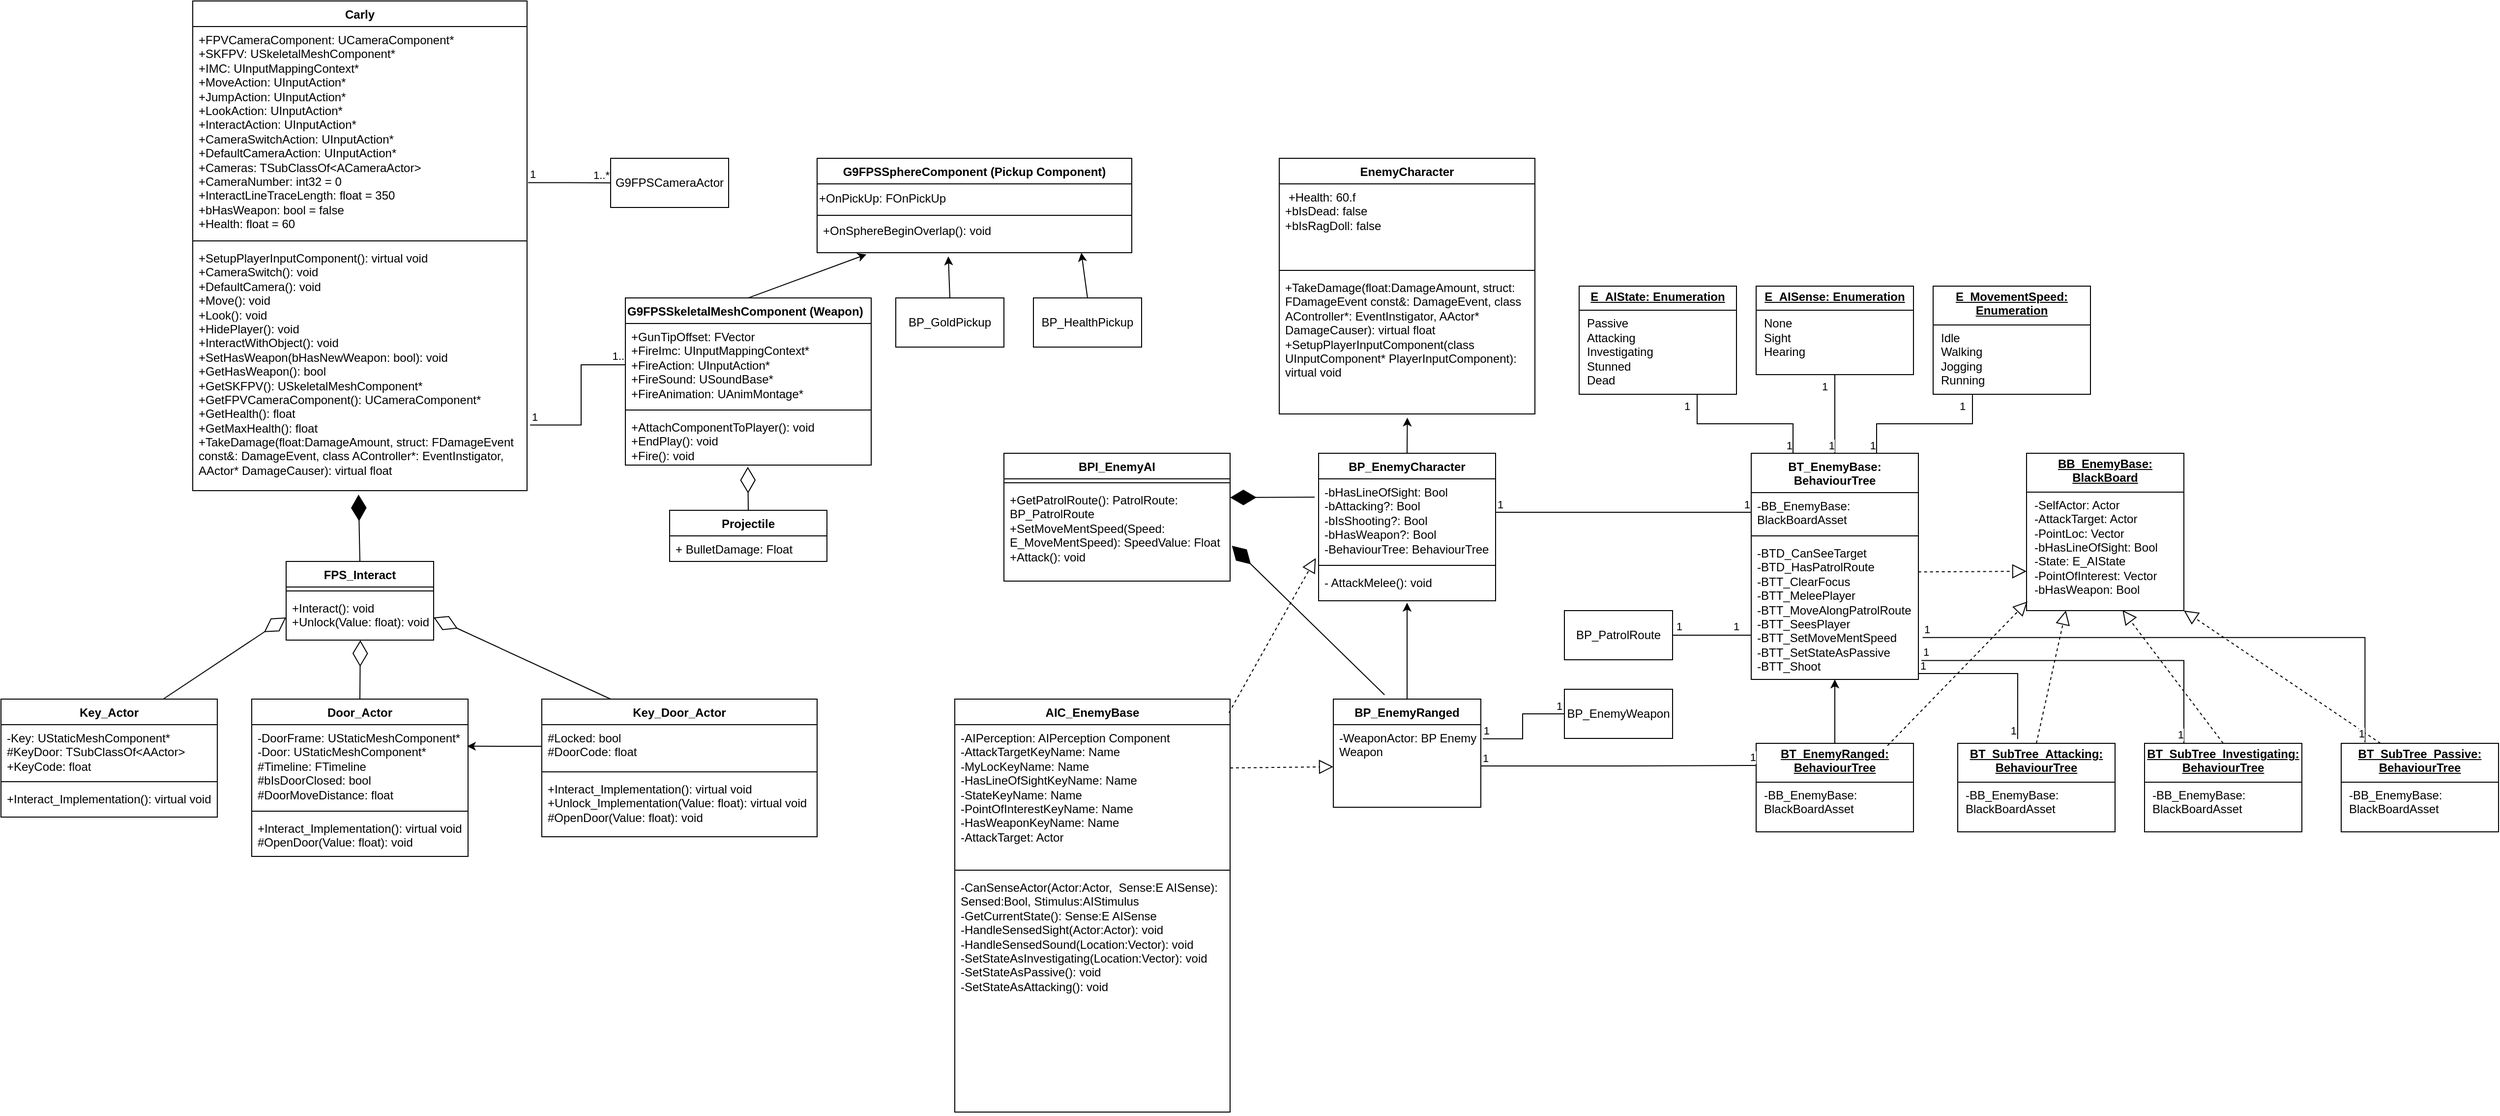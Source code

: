 <mxfile version="24.4.4" type="github">
  <diagram id="C5RBs43oDa-KdzZeNtuy" name="Page-1">
    <mxGraphModel dx="1639" dy="901" grid="1" gridSize="10" guides="1" tooltips="1" connect="1" arrows="1" fold="1" page="1" pageScale="1" pageWidth="1920" pageHeight="1200" math="0" shadow="0">
      <root>
        <mxCell id="WIyWlLk6GJQsqaUBKTNV-0" />
        <mxCell id="WIyWlLk6GJQsqaUBKTNV-1" parent="WIyWlLk6GJQsqaUBKTNV-0" />
        <mxCell id="V3dzcObgZ_ysOxRRDQxj-25" value="G9FPSSkeletalMeshComponent (Weapon)" style="swimlane;fontStyle=1;align=left;verticalAlign=top;childLayout=stackLayout;horizontal=1;startSize=26;horizontalStack=0;resizeParent=1;resizeParentMax=0;resizeLast=0;collapsible=1;marginBottom=0;whiteSpace=wrap;html=1;" parent="WIyWlLk6GJQsqaUBKTNV-1" vertex="1">
          <mxGeometry x="835" y="311.99" width="250" height="170" as="geometry" />
        </mxCell>
        <mxCell id="V3dzcObgZ_ysOxRRDQxj-26" value="+GunTipOffset: FVector&lt;div&gt;+FireImc: UInputMappingContext*&lt;/div&gt;&lt;div&gt;+FireAction: UInputAction*&lt;/div&gt;&lt;div&gt;+FireSound: USoundBase*&lt;/div&gt;&lt;div&gt;+FireAnimation: UAnimMontage*&lt;/div&gt;" style="text;strokeColor=none;fillColor=none;align=left;verticalAlign=top;spacingLeft=4;spacingRight=4;overflow=hidden;rotatable=0;points=[[0,0.5],[1,0.5]];portConstraint=eastwest;whiteSpace=wrap;html=1;" parent="V3dzcObgZ_ysOxRRDQxj-25" vertex="1">
          <mxGeometry y="26" width="250" height="84" as="geometry" />
        </mxCell>
        <mxCell id="V3dzcObgZ_ysOxRRDQxj-27" value="" style="line;strokeWidth=1;fillColor=none;align=left;verticalAlign=middle;spacingTop=-1;spacingLeft=3;spacingRight=3;rotatable=0;labelPosition=right;points=[];portConstraint=eastwest;strokeColor=inherit;" parent="V3dzcObgZ_ysOxRRDQxj-25" vertex="1">
          <mxGeometry y="110" width="250" height="8" as="geometry" />
        </mxCell>
        <mxCell id="V3dzcObgZ_ysOxRRDQxj-28" value="+AttachComponentToPlayer(): void&lt;div&gt;+EndPlay(): void&lt;/div&gt;&lt;div&gt;+Fire(): void&lt;/div&gt;" style="text;strokeColor=none;fillColor=none;align=left;verticalAlign=top;spacingLeft=4;spacingRight=4;overflow=hidden;rotatable=0;points=[[0,0.5],[1,0.5]];portConstraint=eastwest;whiteSpace=wrap;html=1;" parent="V3dzcObgZ_ysOxRRDQxj-25" vertex="1">
          <mxGeometry y="118" width="250" height="52" as="geometry" />
        </mxCell>
        <mxCell id="V3dzcObgZ_ysOxRRDQxj-29" value="G9FPSSphereComponent (Pickup Component)" style="swimlane;fontStyle=1;align=center;verticalAlign=top;childLayout=stackLayout;horizontal=1;startSize=26;horizontalStack=0;resizeParent=1;resizeParentMax=0;resizeLast=0;collapsible=1;marginBottom=0;whiteSpace=wrap;html=1;" parent="WIyWlLk6GJQsqaUBKTNV-1" vertex="1">
          <mxGeometry x="1030" y="170" width="320" height="96" as="geometry" />
        </mxCell>
        <mxCell id="V3dzcObgZ_ysOxRRDQxj-34" value="+OnPickUp: FOnPickUp" style="text;html=1;align=left;verticalAlign=middle;resizable=0;points=[];autosize=1;strokeColor=none;fillColor=none;" parent="V3dzcObgZ_ysOxRRDQxj-29" vertex="1">
          <mxGeometry y="26" width="320" height="30" as="geometry" />
        </mxCell>
        <mxCell id="V3dzcObgZ_ysOxRRDQxj-31" value="" style="line;strokeWidth=1;fillColor=none;align=left;verticalAlign=middle;spacingTop=-1;spacingLeft=3;spacingRight=3;rotatable=0;labelPosition=right;points=[];portConstraint=eastwest;strokeColor=inherit;" parent="V3dzcObgZ_ysOxRRDQxj-29" vertex="1">
          <mxGeometry y="56" width="320" height="4" as="geometry" />
        </mxCell>
        <mxCell id="V3dzcObgZ_ysOxRRDQxj-32" value="+OnSphereBeginOverlap(): void" style="text;strokeColor=none;fillColor=none;align=left;verticalAlign=top;spacingLeft=4;spacingRight=4;overflow=hidden;rotatable=0;points=[[0,0.5],[1,0.5]];portConstraint=eastwest;whiteSpace=wrap;html=1;" parent="V3dzcObgZ_ysOxRRDQxj-29" vertex="1">
          <mxGeometry y="60" width="320" height="36" as="geometry" />
        </mxCell>
        <mxCell id="V3dzcObgZ_ysOxRRDQxj-35" value="Key_Actor" style="swimlane;fontStyle=1;align=center;verticalAlign=top;childLayout=stackLayout;horizontal=1;startSize=26;horizontalStack=0;resizeParent=1;resizeParentMax=0;resizeLast=0;collapsible=1;marginBottom=0;whiteSpace=wrap;html=1;" parent="WIyWlLk6GJQsqaUBKTNV-1" vertex="1">
          <mxGeometry x="200" y="720" width="220" height="120" as="geometry" />
        </mxCell>
        <mxCell id="V3dzcObgZ_ysOxRRDQxj-36" value="-Key: UStaticMeshComponent*&lt;div&gt;#KeyDoor: TSubClassOf&amp;lt;AActor&amp;gt;&lt;/div&gt;&lt;div&gt;+KeyCode: float&lt;/div&gt;" style="text;strokeColor=none;fillColor=none;align=left;verticalAlign=top;spacingLeft=4;spacingRight=4;overflow=hidden;rotatable=0;points=[[0,0.5],[1,0.5]];portConstraint=eastwest;whiteSpace=wrap;html=1;" parent="V3dzcObgZ_ysOxRRDQxj-35" vertex="1">
          <mxGeometry y="26" width="220" height="54" as="geometry" />
        </mxCell>
        <mxCell id="V3dzcObgZ_ysOxRRDQxj-37" value="" style="line;strokeWidth=1;fillColor=none;align=left;verticalAlign=middle;spacingTop=-1;spacingLeft=3;spacingRight=3;rotatable=0;labelPosition=right;points=[];portConstraint=eastwest;strokeColor=inherit;" parent="V3dzcObgZ_ysOxRRDQxj-35" vertex="1">
          <mxGeometry y="80" width="220" height="8" as="geometry" />
        </mxCell>
        <mxCell id="V3dzcObgZ_ysOxRRDQxj-38" value="+Interact_Implementation(): virtual void&lt;div&gt;&lt;br&gt;&lt;/div&gt;" style="text;strokeColor=none;fillColor=none;align=left;verticalAlign=top;spacingLeft=4;spacingRight=4;overflow=hidden;rotatable=0;points=[[0,0.5],[1,0.5]];portConstraint=eastwest;whiteSpace=wrap;html=1;" parent="V3dzcObgZ_ysOxRRDQxj-35" vertex="1">
          <mxGeometry y="88" width="220" height="32" as="geometry" />
        </mxCell>
        <mxCell id="V3dzcObgZ_ysOxRRDQxj-39" value="Key_Door_Actor" style="swimlane;fontStyle=1;align=center;verticalAlign=top;childLayout=stackLayout;horizontal=1;startSize=26;horizontalStack=0;resizeParent=1;resizeParentMax=0;resizeLast=0;collapsible=1;marginBottom=0;whiteSpace=wrap;html=1;" parent="WIyWlLk6GJQsqaUBKTNV-1" vertex="1">
          <mxGeometry x="750" y="720" width="280" height="140" as="geometry" />
        </mxCell>
        <mxCell id="V3dzcObgZ_ysOxRRDQxj-40" value="&lt;div&gt;#Locked: bool&lt;/div&gt;&lt;div&gt;#DoorCode: float&lt;/div&gt;" style="text;strokeColor=none;fillColor=none;align=left;verticalAlign=top;spacingLeft=4;spacingRight=4;overflow=hidden;rotatable=0;points=[[0,0.5],[1,0.5]];portConstraint=eastwest;whiteSpace=wrap;html=1;" parent="V3dzcObgZ_ysOxRRDQxj-39" vertex="1">
          <mxGeometry y="26" width="280" height="44" as="geometry" />
        </mxCell>
        <mxCell id="V3dzcObgZ_ysOxRRDQxj-41" value="" style="line;strokeWidth=1;fillColor=none;align=left;verticalAlign=middle;spacingTop=-1;spacingLeft=3;spacingRight=3;rotatable=0;labelPosition=right;points=[];portConstraint=eastwest;strokeColor=inherit;" parent="V3dzcObgZ_ysOxRRDQxj-39" vertex="1">
          <mxGeometry y="70" width="280" height="8" as="geometry" />
        </mxCell>
        <mxCell id="V3dzcObgZ_ysOxRRDQxj-42" value="+Interact_Implementation(): virtual void&lt;div&gt;+Unlock_Implementation(Value: float): virtual void&lt;/div&gt;&lt;div&gt;#OpenDoor(Value: float): void&lt;/div&gt;" style="text;strokeColor=none;fillColor=none;align=left;verticalAlign=top;spacingLeft=4;spacingRight=4;overflow=hidden;rotatable=0;points=[[0,0.5],[1,0.5]];portConstraint=eastwest;whiteSpace=wrap;html=1;" parent="V3dzcObgZ_ysOxRRDQxj-39" vertex="1">
          <mxGeometry y="78" width="280" height="62" as="geometry" />
        </mxCell>
        <mxCell id="V3dzcObgZ_ysOxRRDQxj-48" value="FPS_Interact" style="swimlane;fontStyle=1;align=center;verticalAlign=top;childLayout=stackLayout;horizontal=1;startSize=26;horizontalStack=0;resizeParent=1;resizeParentMax=0;resizeLast=0;collapsible=1;marginBottom=0;whiteSpace=wrap;html=1;" parent="WIyWlLk6GJQsqaUBKTNV-1" vertex="1">
          <mxGeometry x="490" y="580" width="150" height="80" as="geometry" />
        </mxCell>
        <mxCell id="V3dzcObgZ_ysOxRRDQxj-50" value="" style="line;strokeWidth=1;fillColor=none;align=left;verticalAlign=middle;spacingTop=-1;spacingLeft=3;spacingRight=3;rotatable=0;labelPosition=right;points=[];portConstraint=eastwest;strokeColor=inherit;" parent="V3dzcObgZ_ysOxRRDQxj-48" vertex="1">
          <mxGeometry y="26" width="150" height="8" as="geometry" />
        </mxCell>
        <mxCell id="V3dzcObgZ_ysOxRRDQxj-51" value="+Interact(): void&lt;div&gt;+Unlock(Value: float): void&lt;/div&gt;" style="text;strokeColor=none;fillColor=none;align=left;verticalAlign=top;spacingLeft=4;spacingRight=4;overflow=hidden;rotatable=0;points=[[0,0.5],[1,0.5]];portConstraint=eastwest;whiteSpace=wrap;html=1;" parent="V3dzcObgZ_ysOxRRDQxj-48" vertex="1">
          <mxGeometry y="34" width="150" height="46" as="geometry" />
        </mxCell>
        <mxCell id="V3dzcObgZ_ysOxRRDQxj-57" value="" style="endArrow=none;html=1;edgeStyle=orthogonalEdgeStyle;rounded=0;entryX=0;entryY=0.5;entryDx=0;entryDy=0;exitX=1.003;exitY=0.742;exitDx=0;exitDy=0;exitPerimeter=0;" parent="WIyWlLk6GJQsqaUBKTNV-1" source="Mb0xdY6yaAmvn7IYqnzi-17" target="Mb0xdY6yaAmvn7IYqnzi-26" edge="1">
          <mxGeometry relative="1" as="geometry">
            <mxPoint x="730" y="203" as="sourcePoint" />
            <mxPoint x="790" y="158" as="targetPoint" />
          </mxGeometry>
        </mxCell>
        <mxCell id="V3dzcObgZ_ysOxRRDQxj-58" value="1" style="edgeLabel;resizable=0;html=1;align=left;verticalAlign=bottom;" parent="V3dzcObgZ_ysOxRRDQxj-57" connectable="0" vertex="1">
          <mxGeometry x="-1" relative="1" as="geometry" />
        </mxCell>
        <mxCell id="V3dzcObgZ_ysOxRRDQxj-59" value="1..*" style="edgeLabel;resizable=0;html=1;align=right;verticalAlign=bottom;" parent="V3dzcObgZ_ysOxRRDQxj-57" connectable="0" vertex="1">
          <mxGeometry x="1" relative="1" as="geometry" />
        </mxCell>
        <mxCell id="V3dzcObgZ_ysOxRRDQxj-60" value="" style="endArrow=none;html=1;edgeStyle=orthogonalEdgeStyle;rounded=0;exitX=1.009;exitY=0.733;exitDx=0;exitDy=0;exitPerimeter=0;entryX=0;entryY=0.5;entryDx=0;entryDy=0;" parent="WIyWlLk6GJQsqaUBKTNV-1" source="Mb0xdY6yaAmvn7IYqnzi-19" target="V3dzcObgZ_ysOxRRDQxj-26" edge="1">
          <mxGeometry relative="1" as="geometry">
            <mxPoint x="880" y="675" as="sourcePoint" />
            <mxPoint x="690" y="560" as="targetPoint" />
            <Array as="points">
              <mxPoint x="790" y="441" />
              <mxPoint x="790" y="380" />
            </Array>
          </mxGeometry>
        </mxCell>
        <mxCell id="V3dzcObgZ_ysOxRRDQxj-61" value="1" style="edgeLabel;resizable=0;html=1;align=left;verticalAlign=bottom;" parent="V3dzcObgZ_ysOxRRDQxj-60" connectable="0" vertex="1">
          <mxGeometry x="-1" relative="1" as="geometry" />
        </mxCell>
        <mxCell id="V3dzcObgZ_ysOxRRDQxj-62" value="1.." style="edgeLabel;resizable=0;html=1;align=right;verticalAlign=bottom;" parent="V3dzcObgZ_ysOxRRDQxj-60" connectable="0" vertex="1">
          <mxGeometry x="1" relative="1" as="geometry" />
        </mxCell>
        <mxCell id="V3dzcObgZ_ysOxRRDQxj-63" value="Projectile" style="swimlane;fontStyle=1;align=center;verticalAlign=top;childLayout=stackLayout;horizontal=1;startSize=26;horizontalStack=0;resizeParent=1;resizeParentMax=0;resizeLast=0;collapsible=1;marginBottom=0;whiteSpace=wrap;html=1;" parent="WIyWlLk6GJQsqaUBKTNV-1" vertex="1">
          <mxGeometry x="880" y="528" width="160" height="52" as="geometry" />
        </mxCell>
        <mxCell id="V3dzcObgZ_ysOxRRDQxj-64" value="+ BulletDamage: Float" style="text;strokeColor=none;fillColor=none;align=left;verticalAlign=top;spacingLeft=4;spacingRight=4;overflow=hidden;rotatable=0;points=[[0,0.5],[1,0.5]];portConstraint=eastwest;whiteSpace=wrap;html=1;" parent="V3dzcObgZ_ysOxRRDQxj-63" vertex="1">
          <mxGeometry y="26" width="160" height="26" as="geometry" />
        </mxCell>
        <mxCell id="V3dzcObgZ_ysOxRRDQxj-67" value="" style="endArrow=diamondThin;endFill=0;endSize=24;html=1;rounded=0;exitX=0.5;exitY=0;exitDx=0;exitDy=0;entryX=0.498;entryY=1.035;entryDx=0;entryDy=0;entryPerimeter=0;" parent="WIyWlLk6GJQsqaUBKTNV-1" source="V3dzcObgZ_ysOxRRDQxj-63" target="V3dzcObgZ_ysOxRRDQxj-28" edge="1">
          <mxGeometry width="160" relative="1" as="geometry">
            <mxPoint x="1055.52" y="470.65" as="sourcePoint" />
            <mxPoint x="1060" y="400" as="targetPoint" />
          </mxGeometry>
        </mxCell>
        <mxCell id="V3dzcObgZ_ysOxRRDQxj-68" value="" style="endArrow=diamondThin;endFill=1;endSize=24;html=1;rounded=0;exitX=0.5;exitY=0;exitDx=0;exitDy=0;entryX=0.496;entryY=1.016;entryDx=0;entryDy=0;entryPerimeter=0;" parent="WIyWlLk6GJQsqaUBKTNV-1" source="V3dzcObgZ_ysOxRRDQxj-48" target="Mb0xdY6yaAmvn7IYqnzi-19" edge="1">
          <mxGeometry width="160" relative="1" as="geometry">
            <mxPoint x="220" y="210" as="sourcePoint" />
            <mxPoint x="359.34" y="120" as="targetPoint" />
          </mxGeometry>
        </mxCell>
        <mxCell id="V3dzcObgZ_ysOxRRDQxj-70" value="" style="endArrow=diamondThin;endFill=0;endSize=24;html=1;rounded=0;entryX=0;entryY=0.5;entryDx=0;entryDy=0;exitX=0.75;exitY=0;exitDx=0;exitDy=0;" parent="WIyWlLk6GJQsqaUBKTNV-1" source="V3dzcObgZ_ysOxRRDQxj-35" target="V3dzcObgZ_ysOxRRDQxj-51" edge="1">
          <mxGeometry width="160" relative="1" as="geometry">
            <mxPoint x="515" y="750" as="sourcePoint" />
            <mxPoint x="516.8" y="653.772" as="targetPoint" />
          </mxGeometry>
        </mxCell>
        <mxCell id="j9Z98BLUoKqMqIVMoQ1i-0" value="AIC_EnemyBase" style="swimlane;fontStyle=1;align=center;verticalAlign=top;childLayout=stackLayout;horizontal=1;startSize=26;horizontalStack=0;resizeParent=1;resizeParentMax=0;resizeLast=0;collapsible=1;marginBottom=0;whiteSpace=wrap;html=1;" parent="WIyWlLk6GJQsqaUBKTNV-1" vertex="1">
          <mxGeometry x="1170" y="720" width="280" height="420" as="geometry" />
        </mxCell>
        <mxCell id="j9Z98BLUoKqMqIVMoQ1i-1" value="&lt;div&gt;&lt;span style=&quot;background-color: initial;&quot;&gt;-AIPerception: AIPerception Component&lt;/span&gt;&lt;/div&gt;&lt;div&gt;&lt;span style=&quot;background-color: initial;&quot;&gt;-AttackTargetKeyName: Name&lt;/span&gt;&lt;br&gt;&lt;/div&gt;&lt;div&gt;-MyLocKeyName: Name&lt;/div&gt;&lt;div&gt;-HasLineOfSightKeyName: Name&lt;/div&gt;&lt;div&gt;-StateKeyName: Name&lt;/div&gt;&lt;div&gt;-PointOfInterestKeyName: Name&lt;/div&gt;&lt;div&gt;-HasWeaponKeyName: Name&lt;/div&gt;&lt;div&gt;-AttackTarget: Actor&lt;/div&gt;" style="text;strokeColor=none;fillColor=none;align=left;verticalAlign=top;spacingLeft=4;spacingRight=4;overflow=hidden;rotatable=0;points=[[0,0.5],[1,0.5]];portConstraint=eastwest;whiteSpace=wrap;html=1;" parent="j9Z98BLUoKqMqIVMoQ1i-0" vertex="1">
          <mxGeometry y="26" width="280" height="144" as="geometry" />
        </mxCell>
        <mxCell id="j9Z98BLUoKqMqIVMoQ1i-2" value="" style="line;strokeWidth=1;fillColor=none;align=left;verticalAlign=middle;spacingTop=-1;spacingLeft=3;spacingRight=3;rotatable=0;labelPosition=right;points=[];portConstraint=eastwest;strokeColor=inherit;" parent="j9Z98BLUoKqMqIVMoQ1i-0" vertex="1">
          <mxGeometry y="170" width="280" height="8" as="geometry" />
        </mxCell>
        <mxCell id="j9Z98BLUoKqMqIVMoQ1i-3" value="-CanSenseActor(Actor:Actor,&amp;nbsp; Sense:E AISense): Sensed:Bool, Stimulus:AIStimulus&lt;div&gt;&lt;span style=&quot;background-color: initial;&quot;&gt;-GetCurrentState(): Sense:E AISense&lt;/span&gt;&lt;br&gt;&lt;/div&gt;&lt;div&gt;&lt;span style=&quot;background-color: initial;&quot;&gt;-HandleSensedSight(Actor:Actor): void&lt;/span&gt;&lt;br&gt;&lt;/div&gt;&lt;div&gt;&lt;div&gt;-HandleSensedSound(Location:Vector): void&lt;/div&gt;&lt;/div&gt;&lt;div&gt;&lt;span style=&quot;background-color: initial;&quot;&gt;-SetStateAsInvestigating(Location:Vector): void&lt;/span&gt;&lt;/div&gt;&lt;div&gt;-SetStateAsPassive(): void&lt;/div&gt;&lt;div&gt;-SetStateAsAttacking(): void&lt;/div&gt;&lt;div&gt;&lt;br&gt;&lt;/div&gt;&lt;div&gt;&lt;br&gt;&lt;/div&gt;" style="text;strokeColor=none;fillColor=none;align=left;verticalAlign=top;spacingLeft=4;spacingRight=4;overflow=hidden;rotatable=0;points=[[0,0.5],[1,0.5]];portConstraint=eastwest;whiteSpace=wrap;html=1;" parent="j9Z98BLUoKqMqIVMoQ1i-0" vertex="1">
          <mxGeometry y="178" width="280" height="242" as="geometry" />
        </mxCell>
        <mxCell id="j9Z98BLUoKqMqIVMoQ1i-19" value="&lt;p style=&quot;margin:0px;margin-top:4px;text-align:center;text-decoration:underline;&quot;&gt;&lt;b&gt;E_AISense: Enumeration&lt;/b&gt;&lt;/p&gt;&lt;hr size=&quot;1&quot; style=&quot;border-style:solid;&quot;&gt;&lt;p style=&quot;margin:0px;margin-left:8px;&quot;&gt;None&lt;br&gt;Sight&lt;br&gt;Hearing&lt;/p&gt;" style="verticalAlign=top;align=left;overflow=fill;html=1;whiteSpace=wrap;" parent="WIyWlLk6GJQsqaUBKTNV-1" vertex="1">
          <mxGeometry x="1985" y="300" width="160" height="90" as="geometry" />
        </mxCell>
        <mxCell id="j9Z98BLUoKqMqIVMoQ1i-20" value="&lt;p style=&quot;margin:0px;margin-top:4px;text-align:center;text-decoration:underline;&quot;&gt;&lt;b&gt;E_AIState: Enumeration&lt;/b&gt;&lt;/p&gt;&lt;hr size=&quot;1&quot; style=&quot;border-style:solid;&quot;&gt;&lt;p style=&quot;margin:0px;margin-left:8px;&quot;&gt;Passive&lt;br&gt;Attacking&lt;br&gt;Investigating&lt;/p&gt;&lt;p style=&quot;margin:0px;margin-left:8px;&quot;&gt;Stunned&lt;/p&gt;&lt;p style=&quot;margin:0px;margin-left:8px;&quot;&gt;Dead&lt;/p&gt;" style="verticalAlign=top;align=left;overflow=fill;html=1;whiteSpace=wrap;" parent="WIyWlLk6GJQsqaUBKTNV-1" vertex="1">
          <mxGeometry x="1805" y="300" width="160" height="110" as="geometry" />
        </mxCell>
        <mxCell id="j9Z98BLUoKqMqIVMoQ1i-22" value="&lt;p style=&quot;margin:0px;margin-top:4px;text-align:center;text-decoration:underline;&quot;&gt;&lt;b&gt;E_MovementSpeed: Enumeration&lt;/b&gt;&lt;/p&gt;&lt;hr size=&quot;1&quot; style=&quot;border-style:solid;&quot;&gt;&lt;p style=&quot;margin:0px;margin-left:8px;&quot;&gt;Idle&lt;br&gt;Walking&lt;br&gt;Jogging&lt;/p&gt;&lt;p style=&quot;margin:0px;margin-left:8px;&quot;&gt;Running&lt;/p&gt;" style="verticalAlign=top;align=left;overflow=fill;html=1;whiteSpace=wrap;" parent="WIyWlLk6GJQsqaUBKTNV-1" vertex="1">
          <mxGeometry x="2165" y="300" width="160" height="110" as="geometry" />
        </mxCell>
        <mxCell id="j9Z98BLUoKqMqIVMoQ1i-23" value="&lt;p style=&quot;margin:0px;margin-top:4px;text-align:center;text-decoration:underline;&quot;&gt;&lt;b&gt;BB_EnemyBase: BlackBoard&lt;/b&gt;&lt;/p&gt;&lt;hr size=&quot;1&quot; style=&quot;border-style:solid;&quot;&gt;&lt;p style=&quot;margin:0px;margin-left:8px;&quot;&gt;-SelfActor: Actor&lt;br&gt;-AttackTarget: Actor&lt;br&gt;-PointLoc: Vector&lt;/p&gt;&lt;p style=&quot;margin:0px;margin-left:8px;&quot;&gt;-bHasLineOfSight: Bool&lt;/p&gt;&lt;p style=&quot;margin:0px;margin-left:8px;&quot;&gt;-State: E_AIState&lt;/p&gt;&lt;p style=&quot;margin:0px;margin-left:8px;&quot;&gt;-PointOfInterest: Vector&lt;/p&gt;&lt;p style=&quot;margin:0px;margin-left:8px;&quot;&gt;-bHasWeapon: Bool&lt;/p&gt;" style="verticalAlign=top;align=left;overflow=fill;html=1;whiteSpace=wrap;" parent="WIyWlLk6GJQsqaUBKTNV-1" vertex="1">
          <mxGeometry x="2260" y="470" width="160" height="160" as="geometry" />
        </mxCell>
        <mxCell id="j9Z98BLUoKqMqIVMoQ1i-26" value="&lt;p style=&quot;margin:0px;margin-top:4px;text-align:center;text-decoration:underline;&quot;&gt;&lt;b&gt;BT_EnemyRanged: BehaviourTree&lt;/b&gt;&lt;/p&gt;&lt;hr size=&quot;1&quot; style=&quot;border-style:solid;&quot;&gt;&lt;p style=&quot;margin:0px;margin-left:8px;&quot;&gt;-BB_EnemyBase: BlackBoardAsset&lt;/p&gt;" style="verticalAlign=top;align=left;overflow=fill;html=1;whiteSpace=wrap;" parent="WIyWlLk6GJQsqaUBKTNV-1" vertex="1">
          <mxGeometry x="1985" y="765" width="160" height="90" as="geometry" />
        </mxCell>
        <mxCell id="j9Z98BLUoKqMqIVMoQ1i-27" value="&lt;p style=&quot;margin:0px;margin-top:4px;text-align:center;text-decoration:underline;&quot;&gt;&lt;b&gt;BT_SubTree_Attacking: BehaviourTree&lt;/b&gt;&lt;/p&gt;&lt;hr size=&quot;1&quot; style=&quot;border-style:solid;&quot;&gt;&lt;p style=&quot;margin:0px;margin-left:8px;&quot;&gt;-BB_EnemyBase: BlackBoardAsset&lt;/p&gt;" style="verticalAlign=top;align=left;overflow=fill;html=1;whiteSpace=wrap;" parent="WIyWlLk6GJQsqaUBKTNV-1" vertex="1">
          <mxGeometry x="2190" y="765" width="160" height="90" as="geometry" />
        </mxCell>
        <mxCell id="j9Z98BLUoKqMqIVMoQ1i-28" value="&lt;p style=&quot;margin:0px;margin-top:4px;text-align:center;text-decoration:underline;&quot;&gt;&lt;b&gt;BT_SubTree_Investigating: BehaviourTree&lt;/b&gt;&lt;/p&gt;&lt;hr size=&quot;1&quot; style=&quot;border-style:solid;&quot;&gt;&lt;p style=&quot;margin:0px;margin-left:8px;&quot;&gt;-BB_EnemyBase: BlackBoardAsset&lt;/p&gt;" style="verticalAlign=top;align=left;overflow=fill;html=1;whiteSpace=wrap;" parent="WIyWlLk6GJQsqaUBKTNV-1" vertex="1">
          <mxGeometry x="2380" y="765" width="160" height="90" as="geometry" />
        </mxCell>
        <mxCell id="j9Z98BLUoKqMqIVMoQ1i-29" value="&lt;p style=&quot;margin:0px;margin-top:4px;text-align:center;text-decoration:underline;&quot;&gt;&lt;b&gt;BT_SubTree_Passive: BehaviourTree&lt;/b&gt;&lt;/p&gt;&lt;hr size=&quot;1&quot; style=&quot;border-style:solid;&quot;&gt;&lt;p style=&quot;margin:0px;margin-left:8px;&quot;&gt;-BB_EnemyBase: BlackBoardAsset&lt;/p&gt;" style="verticalAlign=top;align=left;overflow=fill;html=1;whiteSpace=wrap;" parent="WIyWlLk6GJQsqaUBKTNV-1" vertex="1">
          <mxGeometry x="2580" y="765" width="160" height="90" as="geometry" />
        </mxCell>
        <mxCell id="j9Z98BLUoKqMqIVMoQ1i-30" value="BP_EnemyCharacter" style="swimlane;fontStyle=1;align=center;verticalAlign=top;childLayout=stackLayout;horizontal=1;startSize=26;horizontalStack=0;resizeParent=1;resizeParentMax=0;resizeLast=0;collapsible=1;marginBottom=0;whiteSpace=wrap;html=1;" parent="WIyWlLk6GJQsqaUBKTNV-1" vertex="1">
          <mxGeometry x="1540" y="470" width="180" height="150" as="geometry" />
        </mxCell>
        <mxCell id="j9Z98BLUoKqMqIVMoQ1i-31" value="-bHasLineOfSight: Bool&lt;div&gt;-bAttacking?: Bool&lt;/div&gt;&lt;div&gt;-bIsShooting?: Bool&lt;/div&gt;&lt;div&gt;-bHasWeapon?: Bool&lt;/div&gt;&lt;div&gt;-BehaviourTree: BehaviourTree&lt;/div&gt;" style="text;strokeColor=none;fillColor=none;align=left;verticalAlign=top;spacingLeft=4;spacingRight=4;overflow=hidden;rotatable=0;points=[[0,0.5],[1,0.5]];portConstraint=eastwest;whiteSpace=wrap;html=1;" parent="j9Z98BLUoKqMqIVMoQ1i-30" vertex="1">
          <mxGeometry y="26" width="180" height="84" as="geometry" />
        </mxCell>
        <mxCell id="j9Z98BLUoKqMqIVMoQ1i-32" value="" style="line;strokeWidth=1;fillColor=none;align=left;verticalAlign=middle;spacingTop=-1;spacingLeft=3;spacingRight=3;rotatable=0;labelPosition=right;points=[];portConstraint=eastwest;strokeColor=inherit;" parent="j9Z98BLUoKqMqIVMoQ1i-30" vertex="1">
          <mxGeometry y="110" width="180" height="8" as="geometry" />
        </mxCell>
        <mxCell id="j9Z98BLUoKqMqIVMoQ1i-33" value="&lt;div&gt;- AttackMelee(): void&lt;/div&gt;" style="text;strokeColor=none;fillColor=none;align=left;verticalAlign=top;spacingLeft=4;spacingRight=4;overflow=hidden;rotatable=0;points=[[0,0.5],[1,0.5]];portConstraint=eastwest;whiteSpace=wrap;html=1;" parent="j9Z98BLUoKqMqIVMoQ1i-30" vertex="1">
          <mxGeometry y="118" width="180" height="32" as="geometry" />
        </mxCell>
        <mxCell id="j9Z98BLUoKqMqIVMoQ1i-34" value="BP_EnemyRanged" style="swimlane;fontStyle=1;align=center;verticalAlign=top;childLayout=stackLayout;horizontal=1;startSize=26;horizontalStack=0;resizeParent=1;resizeParentMax=0;resizeLast=0;collapsible=1;marginBottom=0;whiteSpace=wrap;html=1;" parent="WIyWlLk6GJQsqaUBKTNV-1" vertex="1">
          <mxGeometry x="1555" y="720" width="150" height="110" as="geometry" />
        </mxCell>
        <mxCell id="j9Z98BLUoKqMqIVMoQ1i-35" value="-WeaponActor: BP Enemy Weapon" style="text;strokeColor=none;fillColor=none;align=left;verticalAlign=top;spacingLeft=4;spacingRight=4;overflow=hidden;rotatable=0;points=[[0,0.5],[1,0.5]];portConstraint=eastwest;whiteSpace=wrap;html=1;" parent="j9Z98BLUoKqMqIVMoQ1i-34" vertex="1">
          <mxGeometry y="26" width="150" height="84" as="geometry" />
        </mxCell>
        <mxCell id="Mb0xdY6yaAmvn7IYqnzi-6" value="BP_GoldPickup" style="html=1;whiteSpace=wrap;" vertex="1" parent="WIyWlLk6GJQsqaUBKTNV-1">
          <mxGeometry x="1110" y="311.99" width="110" height="50" as="geometry" />
        </mxCell>
        <mxCell id="Mb0xdY6yaAmvn7IYqnzi-7" style="edgeStyle=orthogonalEdgeStyle;rounded=0;orthogonalLoop=1;jettySize=auto;html=1;exitX=0.5;exitY=1;exitDx=0;exitDy=0;" edge="1" parent="WIyWlLk6GJQsqaUBKTNV-1" source="Mb0xdY6yaAmvn7IYqnzi-6" target="Mb0xdY6yaAmvn7IYqnzi-6">
          <mxGeometry relative="1" as="geometry" />
        </mxCell>
        <mxCell id="Mb0xdY6yaAmvn7IYqnzi-8" value="BP_HealthPickup" style="html=1;whiteSpace=wrap;" vertex="1" parent="WIyWlLk6GJQsqaUBKTNV-1">
          <mxGeometry x="1250" y="311.99" width="110" height="50" as="geometry" />
        </mxCell>
        <mxCell id="Mb0xdY6yaAmvn7IYqnzi-11" value="EnemyCharacter" style="swimlane;fontStyle=1;align=center;verticalAlign=top;childLayout=stackLayout;horizontal=1;startSize=26;horizontalStack=0;resizeParent=1;resizeParentMax=0;resizeLast=0;collapsible=1;marginBottom=0;whiteSpace=wrap;html=1;" vertex="1" parent="WIyWlLk6GJQsqaUBKTNV-1">
          <mxGeometry x="1500" y="170" width="260" height="260" as="geometry" />
        </mxCell>
        <mxCell id="Mb0xdY6yaAmvn7IYqnzi-12" value="&lt;div&gt;&amp;nbsp;&lt;span style=&quot;background-color: initial;&quot;&gt;+Health: 60.f&lt;/span&gt;&lt;/div&gt;&lt;div&gt;+bIsDead: false&lt;/div&gt;&lt;div&gt;+bIsRagDoll: false&lt;/div&gt;&lt;div&gt;&lt;br&gt;&lt;/div&gt;" style="text;strokeColor=none;fillColor=none;align=left;verticalAlign=top;spacingLeft=4;spacingRight=4;overflow=hidden;rotatable=0;points=[[0,0.5],[1,0.5]];portConstraint=eastwest;whiteSpace=wrap;html=1;" vertex="1" parent="Mb0xdY6yaAmvn7IYqnzi-11">
          <mxGeometry y="26" width="260" height="84" as="geometry" />
        </mxCell>
        <mxCell id="Mb0xdY6yaAmvn7IYqnzi-13" value="" style="line;strokeWidth=1;fillColor=none;align=left;verticalAlign=middle;spacingTop=-1;spacingLeft=3;spacingRight=3;rotatable=0;labelPosition=right;points=[];portConstraint=eastwest;strokeColor=inherit;" vertex="1" parent="Mb0xdY6yaAmvn7IYqnzi-11">
          <mxGeometry y="110" width="260" height="8" as="geometry" />
        </mxCell>
        <mxCell id="Mb0xdY6yaAmvn7IYqnzi-14" value="&lt;div&gt;+TakeDamage(float:DamageAmount, struct: FDamageEvent const&amp;amp;: DamageEvent, class AController*: EventInstigator, AActor* DamageCauser): virtual float&lt;/div&gt;&lt;div&gt;+SetupPlayerInputComponent(class UInputComponent* PlayerInputComponent): virtual void&lt;/div&gt;" style="text;strokeColor=none;fillColor=none;align=left;verticalAlign=top;spacingLeft=4;spacingRight=4;overflow=hidden;rotatable=0;points=[[0,0.5],[1,0.5]];portConstraint=eastwest;whiteSpace=wrap;html=1;" vertex="1" parent="Mb0xdY6yaAmvn7IYqnzi-11">
          <mxGeometry y="118" width="260" height="142" as="geometry" />
        </mxCell>
        <mxCell id="Mb0xdY6yaAmvn7IYqnzi-16" value="Carly" style="swimlane;fontStyle=1;align=center;verticalAlign=top;childLayout=stackLayout;horizontal=1;startSize=26;horizontalStack=0;resizeParent=1;resizeParentMax=0;resizeLast=0;collapsible=1;marginBottom=0;whiteSpace=wrap;html=1;" vertex="1" parent="WIyWlLk6GJQsqaUBKTNV-1">
          <mxGeometry x="395" y="10" width="340" height="498" as="geometry" />
        </mxCell>
        <mxCell id="Mb0xdY6yaAmvn7IYqnzi-17" value="+FPVCameraComponent: UCameraComponent*&lt;div&gt;+SKFPV: USkeletalMeshComponent*&lt;/div&gt;&lt;div&gt;+IMC: UInputMappingContext*&lt;/div&gt;&lt;div&gt;+MoveAction:&amp;nbsp;&lt;span style=&quot;background-color: initial;&quot;&gt;UInputAction*&lt;/span&gt;&lt;/div&gt;&lt;div&gt;&lt;span style=&quot;background-color: initial;&quot;&gt;+JumpAction:&amp;nbsp;&lt;/span&gt;&lt;span style=&quot;background-color: initial;&quot;&gt;UInputAction*&lt;/span&gt;&lt;/div&gt;&lt;div&gt;&lt;span style=&quot;background-color: initial;&quot;&gt;+LookAction:&amp;nbsp;&lt;/span&gt;&lt;span style=&quot;background-color: initial;&quot;&gt;UInputAction*&lt;/span&gt;&lt;/div&gt;&lt;div&gt;&lt;span style=&quot;background-color: initial;&quot;&gt;+InteractAction:&amp;nbsp;&lt;/span&gt;&lt;span style=&quot;background-color: initial;&quot;&gt;UInputAction*&lt;/span&gt;&lt;/div&gt;&lt;div&gt;&lt;span style=&quot;background-color: initial;&quot;&gt;+CameraSwitchAction:&amp;nbsp;&lt;/span&gt;&lt;span style=&quot;background-color: initial;&quot;&gt;UInputAction*&lt;/span&gt;&lt;/div&gt;&lt;div&gt;&lt;span style=&quot;background-color: initial;&quot;&gt;+DefaultCameraAction:&amp;nbsp;&lt;/span&gt;&lt;span style=&quot;background-color: initial;&quot;&gt;UInputAction*&lt;/span&gt;&lt;/div&gt;&lt;div&gt;+Cameras: TSubClassOf&amp;lt;ACameraActor&amp;gt;&lt;/div&gt;&lt;div&gt;+CameraNumber: int32 = 0&lt;/div&gt;&lt;div&gt;+InteractLineTraceLength: float = 350&lt;/div&gt;&lt;div&gt;+bHasWeapon: bool = false&lt;/div&gt;&lt;div&gt;+Health: float = 60&lt;/div&gt;" style="text;strokeColor=none;fillColor=none;align=left;verticalAlign=top;spacingLeft=4;spacingRight=4;overflow=hidden;rotatable=0;points=[[0,0.5],[1,0.5]];portConstraint=eastwest;whiteSpace=wrap;html=1;" vertex="1" parent="Mb0xdY6yaAmvn7IYqnzi-16">
          <mxGeometry y="26" width="340" height="214" as="geometry" />
        </mxCell>
        <mxCell id="Mb0xdY6yaAmvn7IYqnzi-18" value="" style="line;strokeWidth=1;fillColor=none;align=left;verticalAlign=middle;spacingTop=-1;spacingLeft=3;spacingRight=3;rotatable=0;labelPosition=right;points=[];portConstraint=eastwest;strokeColor=inherit;" vertex="1" parent="Mb0xdY6yaAmvn7IYqnzi-16">
          <mxGeometry y="240" width="340" height="8" as="geometry" />
        </mxCell>
        <mxCell id="Mb0xdY6yaAmvn7IYqnzi-19" value="+SetupPlayerInputComponent(): virtual void&lt;div&gt;+CameraSwitch(): void&lt;/div&gt;&lt;div&gt;+DefaultCamera(): void&lt;/div&gt;&lt;div&gt;+Move(): void&lt;/div&gt;&lt;div&gt;+Look(): void&lt;/div&gt;&lt;div&gt;+HidePlayer(): void&lt;/div&gt;&lt;div&gt;+InteractWithObject(): void&lt;/div&gt;&lt;div&gt;+SetHasWeapon(bHasNewWeapon: bool): void&lt;/div&gt;&lt;div&gt;+GetHasWeapon(): bool&lt;/div&gt;&lt;div&gt;+GetSKFPV(): USkeletalMeshComponent*&lt;/div&gt;&lt;div&gt;+GetFPVCameraComponent(): UCameraComponent*&lt;/div&gt;&lt;div&gt;+GetHealth(): float&lt;/div&gt;&lt;div&gt;+GetMaxHealth(): float&lt;/div&gt;&lt;div&gt;+TakeDamage(float:DamageAmount, struct: FDamageEvent const&amp;amp;: DamageEvent, class AController*: EventInstigator, AActor* DamageCauser): virtual float&lt;/div&gt;" style="text;strokeColor=none;fillColor=none;align=left;verticalAlign=top;spacingLeft=4;spacingRight=4;overflow=hidden;rotatable=0;points=[[0,0.5],[1,0.5]];portConstraint=eastwest;whiteSpace=wrap;html=1;" vertex="1" parent="Mb0xdY6yaAmvn7IYqnzi-16">
          <mxGeometry y="248" width="340" height="250" as="geometry" />
        </mxCell>
        <mxCell id="Mb0xdY6yaAmvn7IYqnzi-22" value="BPI_EnemyAI" style="swimlane;fontStyle=1;align=center;verticalAlign=top;childLayout=stackLayout;horizontal=1;startSize=26;horizontalStack=0;resizeParent=1;resizeParentMax=0;resizeLast=0;collapsible=1;marginBottom=0;whiteSpace=wrap;html=1;" vertex="1" parent="WIyWlLk6GJQsqaUBKTNV-1">
          <mxGeometry x="1220" y="470" width="230" height="130" as="geometry" />
        </mxCell>
        <mxCell id="Mb0xdY6yaAmvn7IYqnzi-23" value="" style="line;strokeWidth=1;fillColor=none;align=left;verticalAlign=middle;spacingTop=-1;spacingLeft=3;spacingRight=3;rotatable=0;labelPosition=right;points=[];portConstraint=eastwest;strokeColor=inherit;" vertex="1" parent="Mb0xdY6yaAmvn7IYqnzi-22">
          <mxGeometry y="26" width="230" height="8" as="geometry" />
        </mxCell>
        <mxCell id="Mb0xdY6yaAmvn7IYqnzi-24" value="+GetPatrolRoute(): PatrolRoute: BP_PatrolRoute&lt;div&gt;+SetMoveMentSpeed(Speed: E_MoveMentSpeed): SpeedValue: Float&lt;/div&gt;&lt;div&gt;+Attack(): void&lt;/div&gt;" style="text;strokeColor=none;fillColor=none;align=left;verticalAlign=top;spacingLeft=4;spacingRight=4;overflow=hidden;rotatable=0;points=[[0,0.5],[1,0.5]];portConstraint=eastwest;whiteSpace=wrap;html=1;" vertex="1" parent="Mb0xdY6yaAmvn7IYqnzi-22">
          <mxGeometry y="34" width="230" height="96" as="geometry" />
        </mxCell>
        <mxCell id="Mb0xdY6yaAmvn7IYqnzi-25" value="BP_PatrolRoute" style="html=1;whiteSpace=wrap;" vertex="1" parent="WIyWlLk6GJQsqaUBKTNV-1">
          <mxGeometry x="1790" y="630" width="110" height="50" as="geometry" />
        </mxCell>
        <mxCell id="Mb0xdY6yaAmvn7IYqnzi-26" value="G9FPSCameraActor" style="html=1;whiteSpace=wrap;" vertex="1" parent="WIyWlLk6GJQsqaUBKTNV-1">
          <mxGeometry x="820" y="170" width="120" height="50" as="geometry" />
        </mxCell>
        <mxCell id="Mb0xdY6yaAmvn7IYqnzi-27" value="BT_EnemyBase: BehaviourTree" style="swimlane;fontStyle=1;align=center;verticalAlign=top;childLayout=stackLayout;horizontal=1;startSize=40;horizontalStack=0;resizeParent=1;resizeParentMax=0;resizeLast=0;collapsible=1;marginBottom=0;whiteSpace=wrap;html=1;" vertex="1" parent="WIyWlLk6GJQsqaUBKTNV-1">
          <mxGeometry x="1980" y="470" width="170" height="230" as="geometry" />
        </mxCell>
        <mxCell id="Mb0xdY6yaAmvn7IYqnzi-28" value="-BB_EnemyBase: BlackBoardAsset" style="text;strokeColor=none;fillColor=none;align=left;verticalAlign=top;spacingLeft=4;spacingRight=4;overflow=hidden;rotatable=0;points=[[0,0.5],[1,0.5]];portConstraint=eastwest;whiteSpace=wrap;html=1;" vertex="1" parent="Mb0xdY6yaAmvn7IYqnzi-27">
          <mxGeometry y="40" width="170" height="40" as="geometry" />
        </mxCell>
        <mxCell id="Mb0xdY6yaAmvn7IYqnzi-29" value="" style="line;strokeWidth=1;fillColor=none;align=left;verticalAlign=middle;spacingTop=-1;spacingLeft=3;spacingRight=3;rotatable=0;labelPosition=right;points=[];portConstraint=eastwest;strokeColor=inherit;" vertex="1" parent="Mb0xdY6yaAmvn7IYqnzi-27">
          <mxGeometry y="80" width="170" height="8" as="geometry" />
        </mxCell>
        <mxCell id="Mb0xdY6yaAmvn7IYqnzi-30" value="&lt;div&gt;-BTD_CanSeeTarget&lt;/div&gt;&lt;div&gt;-BTD_HasPatrolRoute&lt;/div&gt;&lt;div&gt;-BTT_ClearFocus&lt;/div&gt;&lt;div&gt;-BTT_MeleePlayer&lt;/div&gt;&lt;div&gt;-BTT_MoveAlongPatrolRoute&lt;/div&gt;&lt;div&gt;-BTT_SeesPlayer&lt;/div&gt;&lt;div&gt;-BTT_SetMoveMentSpeed&lt;/div&gt;&lt;div&gt;-BTT_SetStateAsPassive&lt;/div&gt;&lt;div&gt;-BTT_Shoot&lt;/div&gt;" style="text;strokeColor=none;fillColor=none;align=left;verticalAlign=top;spacingLeft=4;spacingRight=4;overflow=hidden;rotatable=0;points=[[0,0.5],[1,0.5]];portConstraint=eastwest;whiteSpace=wrap;html=1;" vertex="1" parent="Mb0xdY6yaAmvn7IYqnzi-27">
          <mxGeometry y="88" width="170" height="142" as="geometry" />
        </mxCell>
        <mxCell id="Mb0xdY6yaAmvn7IYqnzi-35" value="" style="endArrow=classic;html=1;rounded=0;entryX=0.5;entryY=1.063;entryDx=0;entryDy=0;exitX=0.5;exitY=0;exitDx=0;exitDy=0;entryPerimeter=0;" edge="1" parent="WIyWlLk6GJQsqaUBKTNV-1" source="j9Z98BLUoKqMqIVMoQ1i-34" target="j9Z98BLUoKqMqIVMoQ1i-33">
          <mxGeometry width="50" height="50" relative="1" as="geometry">
            <mxPoint x="2090" y="590" as="sourcePoint" />
            <mxPoint x="2140" y="540" as="targetPoint" />
          </mxGeometry>
        </mxCell>
        <mxCell id="Mb0xdY6yaAmvn7IYqnzi-36" value="" style="endArrow=diamondThin;endFill=1;endSize=24;html=1;rounded=0;exitX=-0.022;exitY=0.221;exitDx=0;exitDy=0;exitPerimeter=0;" edge="1" parent="WIyWlLk6GJQsqaUBKTNV-1" source="j9Z98BLUoKqMqIVMoQ1i-31">
          <mxGeometry width="160" relative="1" as="geometry">
            <mxPoint x="2060" y="390" as="sourcePoint" />
            <mxPoint x="1450" y="515" as="targetPoint" />
          </mxGeometry>
        </mxCell>
        <mxCell id="Mb0xdY6yaAmvn7IYqnzi-37" value="" style="endArrow=diamondThin;endFill=1;endSize=24;html=1;rounded=0;entryX=1.008;entryY=0.625;entryDx=0;entryDy=0;entryPerimeter=0;exitX=0.347;exitY=-0.04;exitDx=0;exitDy=0;exitPerimeter=0;" edge="1" parent="WIyWlLk6GJQsqaUBKTNV-1" source="j9Z98BLUoKqMqIVMoQ1i-34" target="Mb0xdY6yaAmvn7IYqnzi-24">
          <mxGeometry width="160" relative="1" as="geometry">
            <mxPoint x="2430" y="410" as="sourcePoint" />
            <mxPoint x="2590" y="410" as="targetPoint" />
          </mxGeometry>
        </mxCell>
        <mxCell id="Mb0xdY6yaAmvn7IYqnzi-38" value="" style="endArrow=classic;html=1;rounded=0;entryX=0.501;entryY=1.026;entryDx=0;entryDy=0;entryPerimeter=0;exitX=0.5;exitY=0;exitDx=0;exitDy=0;" edge="1" parent="WIyWlLk6GJQsqaUBKTNV-1" source="j9Z98BLUoKqMqIVMoQ1i-30" target="Mb0xdY6yaAmvn7IYqnzi-14">
          <mxGeometry width="50" height="50" relative="1" as="geometry">
            <mxPoint x="1900" y="590" as="sourcePoint" />
            <mxPoint x="1950" y="360" as="targetPoint" />
          </mxGeometry>
        </mxCell>
        <mxCell id="Mb0xdY6yaAmvn7IYqnzi-41" value="" style="endArrow=block;dashed=1;endFill=0;endSize=12;html=1;rounded=0;entryX=-0.016;entryY=0.96;entryDx=0;entryDy=0;entryPerimeter=0;exitX=0.996;exitY=0.033;exitDx=0;exitDy=0;exitPerimeter=0;" edge="1" parent="WIyWlLk6GJQsqaUBKTNV-1" source="j9Z98BLUoKqMqIVMoQ1i-0" target="j9Z98BLUoKqMqIVMoQ1i-31">
          <mxGeometry width="160" relative="1" as="geometry">
            <mxPoint x="1770" y="720" as="sourcePoint" />
            <mxPoint x="1930" y="720" as="targetPoint" />
          </mxGeometry>
        </mxCell>
        <mxCell id="Mb0xdY6yaAmvn7IYqnzi-42" value="" style="endArrow=block;dashed=1;endFill=0;endSize=12;html=1;rounded=0;" edge="1" parent="WIyWlLk6GJQsqaUBKTNV-1" target="j9Z98BLUoKqMqIVMoQ1i-35">
          <mxGeometry width="160" relative="1" as="geometry">
            <mxPoint x="1450" y="790" as="sourcePoint" />
            <mxPoint x="2520" y="630" as="targetPoint" />
          </mxGeometry>
        </mxCell>
        <mxCell id="Mb0xdY6yaAmvn7IYqnzi-43" value="BP_EnemyWeapon" style="html=1;whiteSpace=wrap;" vertex="1" parent="WIyWlLk6GJQsqaUBKTNV-1">
          <mxGeometry x="1790" y="710" width="110" height="50" as="geometry" />
        </mxCell>
        <mxCell id="Mb0xdY6yaAmvn7IYqnzi-51" value="" style="endArrow=classic;html=1;rounded=0;entryX=0.5;entryY=1;entryDx=0;entryDy=0;entryPerimeter=0;exitX=0.5;exitY=0;exitDx=0;exitDy=0;" edge="1" parent="WIyWlLk6GJQsqaUBKTNV-1" source="j9Z98BLUoKqMqIVMoQ1i-26" target="Mb0xdY6yaAmvn7IYqnzi-30">
          <mxGeometry width="50" height="50" relative="1" as="geometry">
            <mxPoint x="2150" y="875" as="sourcePoint" />
            <mxPoint x="2200" y="825" as="targetPoint" />
          </mxGeometry>
        </mxCell>
        <mxCell id="Mb0xdY6yaAmvn7IYqnzi-58" value="" style="endArrow=block;dashed=1;endFill=0;endSize=12;html=1;rounded=0;entryX=0;entryY=0.75;entryDx=0;entryDy=0;exitX=0.999;exitY=0.23;exitDx=0;exitDy=0;exitPerimeter=0;" edge="1" parent="WIyWlLk6GJQsqaUBKTNV-1" source="Mb0xdY6yaAmvn7IYqnzi-30" target="j9Z98BLUoKqMqIVMoQ1i-23">
          <mxGeometry width="160" relative="1" as="geometry">
            <mxPoint x="2250" y="715" as="sourcePoint" />
            <mxPoint x="2410" y="715" as="targetPoint" />
          </mxGeometry>
        </mxCell>
        <mxCell id="Mb0xdY6yaAmvn7IYqnzi-59" value="" style="endArrow=block;dashed=1;endFill=0;endSize=12;html=1;rounded=0;exitX=0.835;exitY=0.026;exitDx=0;exitDy=0;exitPerimeter=0;entryX=0.006;entryY=0.942;entryDx=0;entryDy=0;entryPerimeter=0;" edge="1" parent="WIyWlLk6GJQsqaUBKTNV-1" source="j9Z98BLUoKqMqIVMoQ1i-26" target="j9Z98BLUoKqMqIVMoQ1i-23">
          <mxGeometry width="160" relative="1" as="geometry">
            <mxPoint x="2090" y="945" as="sourcePoint" />
            <mxPoint x="2250" y="945" as="targetPoint" />
          </mxGeometry>
        </mxCell>
        <mxCell id="Mb0xdY6yaAmvn7IYqnzi-60" value="" style="endArrow=block;dashed=1;endFill=0;endSize=12;html=1;rounded=0;exitX=0.5;exitY=0;exitDx=0;exitDy=0;entryX=0.25;entryY=1;entryDx=0;entryDy=0;" edge="1" parent="WIyWlLk6GJQsqaUBKTNV-1" source="j9Z98BLUoKqMqIVMoQ1i-27" target="j9Z98BLUoKqMqIVMoQ1i-23">
          <mxGeometry width="160" relative="1" as="geometry">
            <mxPoint x="2170" y="965" as="sourcePoint" />
            <mxPoint x="2330" y="965" as="targetPoint" />
          </mxGeometry>
        </mxCell>
        <mxCell id="Mb0xdY6yaAmvn7IYqnzi-61" value="" style="endArrow=block;dashed=1;endFill=0;endSize=12;html=1;rounded=0;exitX=0.25;exitY=0;exitDx=0;exitDy=0;entryX=1;entryY=1;entryDx=0;entryDy=0;" edge="1" parent="WIyWlLk6GJQsqaUBKTNV-1" source="j9Z98BLUoKqMqIVMoQ1i-29" target="j9Z98BLUoKqMqIVMoQ1i-23">
          <mxGeometry width="160" relative="1" as="geometry">
            <mxPoint x="2230" y="1045" as="sourcePoint" />
            <mxPoint x="2390" y="1045" as="targetPoint" />
          </mxGeometry>
        </mxCell>
        <mxCell id="Mb0xdY6yaAmvn7IYqnzi-62" value="" style="endArrow=block;dashed=1;endFill=0;endSize=12;html=1;rounded=0;exitX=0.5;exitY=0;exitDx=0;exitDy=0;entryX=0.61;entryY=0.997;entryDx=0;entryDy=0;entryPerimeter=0;" edge="1" parent="WIyWlLk6GJQsqaUBKTNV-1" source="j9Z98BLUoKqMqIVMoQ1i-28" target="j9Z98BLUoKqMqIVMoQ1i-23">
          <mxGeometry width="160" relative="1" as="geometry">
            <mxPoint x="2420" y="935" as="sourcePoint" />
            <mxPoint x="2580" y="935" as="targetPoint" />
          </mxGeometry>
        </mxCell>
        <mxCell id="Mb0xdY6yaAmvn7IYqnzi-63" value="" style="endArrow=none;html=1;edgeStyle=orthogonalEdgeStyle;rounded=0;exitX=0.999;exitY=0.958;exitDx=0;exitDy=0;entryX=0.381;entryY=-0.048;entryDx=0;entryDy=0;exitPerimeter=0;entryPerimeter=0;" edge="1" parent="WIyWlLk6GJQsqaUBKTNV-1" source="Mb0xdY6yaAmvn7IYqnzi-30" target="j9Z98BLUoKqMqIVMoQ1i-27">
          <mxGeometry relative="1" as="geometry">
            <mxPoint x="2170" y="696" as="sourcePoint" />
            <mxPoint x="2273" y="700" as="targetPoint" />
          </mxGeometry>
        </mxCell>
        <mxCell id="Mb0xdY6yaAmvn7IYqnzi-64" value="1" style="edgeLabel;resizable=0;html=1;align=left;verticalAlign=bottom;" connectable="0" vertex="1" parent="Mb0xdY6yaAmvn7IYqnzi-63">
          <mxGeometry x="-1" relative="1" as="geometry" />
        </mxCell>
        <mxCell id="Mb0xdY6yaAmvn7IYqnzi-65" value="1" style="edgeLabel;resizable=0;html=1;align=right;verticalAlign=bottom;" connectable="0" vertex="1" parent="Mb0xdY6yaAmvn7IYqnzi-63">
          <mxGeometry x="1" relative="1" as="geometry" />
        </mxCell>
        <mxCell id="Mb0xdY6yaAmvn7IYqnzi-66" value="" style="endArrow=none;html=1;edgeStyle=orthogonalEdgeStyle;rounded=0;exitX=1.018;exitY=0.864;exitDx=0;exitDy=0;entryX=0.25;entryY=0;entryDx=0;entryDy=0;exitPerimeter=0;" edge="1" parent="WIyWlLk6GJQsqaUBKTNV-1" source="Mb0xdY6yaAmvn7IYqnzi-30" target="j9Z98BLUoKqMqIVMoQ1i-28">
          <mxGeometry relative="1" as="geometry">
            <mxPoint x="2238" y="665" as="sourcePoint" />
            <mxPoint x="2339" y="732" as="targetPoint" />
          </mxGeometry>
        </mxCell>
        <mxCell id="Mb0xdY6yaAmvn7IYqnzi-67" value="1" style="edgeLabel;resizable=0;html=1;align=left;verticalAlign=bottom;" connectable="0" vertex="1" parent="Mb0xdY6yaAmvn7IYqnzi-66">
          <mxGeometry x="-1" relative="1" as="geometry" />
        </mxCell>
        <mxCell id="Mb0xdY6yaAmvn7IYqnzi-68" value="1" style="edgeLabel;resizable=0;html=1;align=right;verticalAlign=bottom;" connectable="0" vertex="1" parent="Mb0xdY6yaAmvn7IYqnzi-66">
          <mxGeometry x="1" relative="1" as="geometry" />
        </mxCell>
        <mxCell id="Mb0xdY6yaAmvn7IYqnzi-69" value="" style="endArrow=none;html=1;edgeStyle=orthogonalEdgeStyle;rounded=0;exitX=1.025;exitY=0.7;exitDx=0;exitDy=0;entryX=0.151;entryY=-0.011;entryDx=0;entryDy=0;exitPerimeter=0;entryPerimeter=0;" edge="1" parent="WIyWlLk6GJQsqaUBKTNV-1" source="Mb0xdY6yaAmvn7IYqnzi-30" target="j9Z98BLUoKqMqIVMoQ1i-29">
          <mxGeometry relative="1" as="geometry">
            <mxPoint x="2340" y="665" as="sourcePoint" />
            <mxPoint x="2607" y="749" as="targetPoint" />
          </mxGeometry>
        </mxCell>
        <mxCell id="Mb0xdY6yaAmvn7IYqnzi-70" value="1" style="edgeLabel;resizable=0;html=1;align=left;verticalAlign=bottom;" connectable="0" vertex="1" parent="Mb0xdY6yaAmvn7IYqnzi-69">
          <mxGeometry x="-1" relative="1" as="geometry" />
        </mxCell>
        <mxCell id="Mb0xdY6yaAmvn7IYqnzi-71" value="1" style="edgeLabel;resizable=0;html=1;align=right;verticalAlign=bottom;" connectable="0" vertex="1" parent="Mb0xdY6yaAmvn7IYqnzi-69">
          <mxGeometry x="1" relative="1" as="geometry" />
        </mxCell>
        <mxCell id="Mb0xdY6yaAmvn7IYqnzi-72" value="" style="endArrow=none;html=1;edgeStyle=orthogonalEdgeStyle;rounded=0;exitX=0.75;exitY=1;exitDx=0;exitDy=0;entryX=0.25;entryY=0;entryDx=0;entryDy=0;" edge="1" parent="WIyWlLk6GJQsqaUBKTNV-1" source="j9Z98BLUoKqMqIVMoQ1i-20" target="Mb0xdY6yaAmvn7IYqnzi-27">
          <mxGeometry relative="1" as="geometry">
            <mxPoint x="1834.22" y="440" as="sourcePoint" />
            <mxPoint x="1935.22" y="507" as="targetPoint" />
          </mxGeometry>
        </mxCell>
        <mxCell id="Mb0xdY6yaAmvn7IYqnzi-73" value="1" style="edgeLabel;resizable=0;html=1;align=left;verticalAlign=bottom;" connectable="0" vertex="1" parent="Mb0xdY6yaAmvn7IYqnzi-72">
          <mxGeometry x="-1" relative="1" as="geometry">
            <mxPoint x="-15" y="20" as="offset" />
          </mxGeometry>
        </mxCell>
        <mxCell id="Mb0xdY6yaAmvn7IYqnzi-74" value="1" style="edgeLabel;resizable=0;html=1;align=right;verticalAlign=bottom;" connectable="0" vertex="1" parent="Mb0xdY6yaAmvn7IYqnzi-72">
          <mxGeometry x="1" relative="1" as="geometry" />
        </mxCell>
        <mxCell id="Mb0xdY6yaAmvn7IYqnzi-75" value="" style="endArrow=none;html=1;edgeStyle=orthogonalEdgeStyle;rounded=0;exitX=0.5;exitY=1;exitDx=0;exitDy=0;entryX=0.5;entryY=0;entryDx=0;entryDy=0;" edge="1" parent="WIyWlLk6GJQsqaUBKTNV-1" source="j9Z98BLUoKqMqIVMoQ1i-19" target="Mb0xdY6yaAmvn7IYqnzi-27">
          <mxGeometry relative="1" as="geometry">
            <mxPoint x="2100" y="430" as="sourcePoint" />
            <mxPoint x="2201" y="497" as="targetPoint" />
          </mxGeometry>
        </mxCell>
        <mxCell id="Mb0xdY6yaAmvn7IYqnzi-76" value="1" style="edgeLabel;resizable=0;html=1;align=left;verticalAlign=bottom;" connectable="0" vertex="1" parent="Mb0xdY6yaAmvn7IYqnzi-75">
          <mxGeometry x="-1" relative="1" as="geometry">
            <mxPoint x="-15" y="20" as="offset" />
          </mxGeometry>
        </mxCell>
        <mxCell id="Mb0xdY6yaAmvn7IYqnzi-77" value="1" style="edgeLabel;resizable=0;html=1;align=right;verticalAlign=bottom;" connectable="0" vertex="1" parent="Mb0xdY6yaAmvn7IYqnzi-75">
          <mxGeometry x="1" relative="1" as="geometry" />
        </mxCell>
        <mxCell id="Mb0xdY6yaAmvn7IYqnzi-78" value="" style="endArrow=none;html=1;edgeStyle=orthogonalEdgeStyle;rounded=0;exitX=0.25;exitY=1;exitDx=0;exitDy=0;entryX=0.75;entryY=0;entryDx=0;entryDy=0;" edge="1" parent="WIyWlLk6GJQsqaUBKTNV-1" source="j9Z98BLUoKqMqIVMoQ1i-22" target="Mb0xdY6yaAmvn7IYqnzi-27">
          <mxGeometry relative="1" as="geometry">
            <mxPoint x="2075" y="400" as="sourcePoint" />
            <mxPoint x="2075" y="480" as="targetPoint" />
          </mxGeometry>
        </mxCell>
        <mxCell id="Mb0xdY6yaAmvn7IYqnzi-79" value="1" style="edgeLabel;resizable=0;html=1;align=left;verticalAlign=bottom;" connectable="0" vertex="1" parent="Mb0xdY6yaAmvn7IYqnzi-78">
          <mxGeometry x="-1" relative="1" as="geometry">
            <mxPoint x="-15" y="20" as="offset" />
          </mxGeometry>
        </mxCell>
        <mxCell id="Mb0xdY6yaAmvn7IYqnzi-80" value="1" style="edgeLabel;resizable=0;html=1;align=right;verticalAlign=bottom;" connectable="0" vertex="1" parent="Mb0xdY6yaAmvn7IYqnzi-78">
          <mxGeometry x="1" relative="1" as="geometry" />
        </mxCell>
        <mxCell id="Mb0xdY6yaAmvn7IYqnzi-81" value="" style="endArrow=none;html=1;edgeStyle=orthogonalEdgeStyle;rounded=0;exitX=1;exitY=0.405;exitDx=0;exitDy=0;entryX=0;entryY=0.5;entryDx=0;entryDy=0;exitPerimeter=0;" edge="1" parent="WIyWlLk6GJQsqaUBKTNV-1" source="j9Z98BLUoKqMqIVMoQ1i-31" target="Mb0xdY6yaAmvn7IYqnzi-28">
          <mxGeometry relative="1" as="geometry">
            <mxPoint x="1780" y="530" as="sourcePoint" />
            <mxPoint x="1878" y="590" as="targetPoint" />
          </mxGeometry>
        </mxCell>
        <mxCell id="Mb0xdY6yaAmvn7IYqnzi-82" value="1" style="edgeLabel;resizable=0;html=1;align=left;verticalAlign=bottom;" connectable="0" vertex="1" parent="Mb0xdY6yaAmvn7IYqnzi-81">
          <mxGeometry x="-1" relative="1" as="geometry" />
        </mxCell>
        <mxCell id="Mb0xdY6yaAmvn7IYqnzi-83" value="1" style="edgeLabel;resizable=0;html=1;align=right;verticalAlign=bottom;" connectable="0" vertex="1" parent="Mb0xdY6yaAmvn7IYqnzi-81">
          <mxGeometry x="1" relative="1" as="geometry" />
        </mxCell>
        <mxCell id="Mb0xdY6yaAmvn7IYqnzi-84" value="" style="endArrow=none;html=1;edgeStyle=orthogonalEdgeStyle;rounded=0;exitX=1;exitY=0.5;exitDx=0;exitDy=0;entryX=0;entryY=0.25;entryDx=0;entryDy=0;" edge="1" parent="WIyWlLk6GJQsqaUBKTNV-1" source="j9Z98BLUoKqMqIVMoQ1i-35" target="j9Z98BLUoKqMqIVMoQ1i-26">
          <mxGeometry relative="1" as="geometry">
            <mxPoint x="1725" y="809.64" as="sourcePoint" />
            <mxPoint x="1985" y="809.64" as="targetPoint" />
          </mxGeometry>
        </mxCell>
        <mxCell id="Mb0xdY6yaAmvn7IYqnzi-85" value="1" style="edgeLabel;resizable=0;html=1;align=left;verticalAlign=bottom;" connectable="0" vertex="1" parent="Mb0xdY6yaAmvn7IYqnzi-84">
          <mxGeometry x="-1" relative="1" as="geometry" />
        </mxCell>
        <mxCell id="Mb0xdY6yaAmvn7IYqnzi-86" value="1" style="edgeLabel;resizable=0;html=1;align=right;verticalAlign=bottom;" connectable="0" vertex="1" parent="Mb0xdY6yaAmvn7IYqnzi-84">
          <mxGeometry x="1" relative="1" as="geometry" />
        </mxCell>
        <mxCell id="Mb0xdY6yaAmvn7IYqnzi-87" value="" style="endArrow=none;html=1;edgeStyle=orthogonalEdgeStyle;rounded=0;exitX=0;exitY=0.5;exitDx=0;exitDy=0;entryX=1.013;entryY=0.171;entryDx=0;entryDy=0;entryPerimeter=0;" edge="1" parent="WIyWlLk6GJQsqaUBKTNV-1" source="Mb0xdY6yaAmvn7IYqnzi-43" target="j9Z98BLUoKqMqIVMoQ1i-35">
          <mxGeometry relative="1" as="geometry">
            <mxPoint x="1750" y="650" as="sourcePoint" />
            <mxPoint x="1750" y="730" as="targetPoint" />
          </mxGeometry>
        </mxCell>
        <mxCell id="Mb0xdY6yaAmvn7IYqnzi-88" value="1" style="edgeLabel;resizable=0;html=1;align=left;verticalAlign=bottom;" connectable="0" vertex="1" parent="Mb0xdY6yaAmvn7IYqnzi-87">
          <mxGeometry x="-1" relative="1" as="geometry">
            <mxPoint x="-10" as="offset" />
          </mxGeometry>
        </mxCell>
        <mxCell id="Mb0xdY6yaAmvn7IYqnzi-89" value="1" style="edgeLabel;resizable=0;html=1;align=right;verticalAlign=bottom;" connectable="0" vertex="1" parent="Mb0xdY6yaAmvn7IYqnzi-87">
          <mxGeometry x="1" relative="1" as="geometry">
            <mxPoint x="8" as="offset" />
          </mxGeometry>
        </mxCell>
        <mxCell id="Mb0xdY6yaAmvn7IYqnzi-90" value="" style="endArrow=none;html=1;edgeStyle=orthogonalEdgeStyle;rounded=0;exitX=0;exitY=0.683;exitDx=0;exitDy=0;entryX=1;entryY=0.5;entryDx=0;entryDy=0;exitPerimeter=0;" edge="1" parent="WIyWlLk6GJQsqaUBKTNV-1" source="Mb0xdY6yaAmvn7IYqnzi-30" target="Mb0xdY6yaAmvn7IYqnzi-25">
          <mxGeometry relative="1" as="geometry">
            <mxPoint x="1965" y="578" as="sourcePoint" />
            <mxPoint x="1897" y="603" as="targetPoint" />
          </mxGeometry>
        </mxCell>
        <mxCell id="Mb0xdY6yaAmvn7IYqnzi-91" value="1" style="edgeLabel;resizable=0;html=1;align=left;verticalAlign=bottom;" connectable="0" vertex="1" parent="Mb0xdY6yaAmvn7IYqnzi-90">
          <mxGeometry x="-1" relative="1" as="geometry">
            <mxPoint x="-20" as="offset" />
          </mxGeometry>
        </mxCell>
        <mxCell id="Mb0xdY6yaAmvn7IYqnzi-92" value="1" style="edgeLabel;resizable=0;html=1;align=right;verticalAlign=bottom;" connectable="0" vertex="1" parent="Mb0xdY6yaAmvn7IYqnzi-90">
          <mxGeometry x="1" relative="1" as="geometry">
            <mxPoint x="10" as="offset" />
          </mxGeometry>
        </mxCell>
        <mxCell id="Mb0xdY6yaAmvn7IYqnzi-93" value="" style="endArrow=classic;html=1;rounded=0;entryX=0.746;entryY=1.028;entryDx=0;entryDy=0;exitX=0.5;exitY=0;exitDx=0;exitDy=0;entryPerimeter=0;" edge="1" parent="WIyWlLk6GJQsqaUBKTNV-1" source="Mb0xdY6yaAmvn7IYqnzi-8">
          <mxGeometry width="50" height="50" relative="1" as="geometry">
            <mxPoint x="1380" y="401.99" as="sourcePoint" />
            <mxPoint x="1298.72" y="265.998" as="targetPoint" />
          </mxGeometry>
        </mxCell>
        <mxCell id="Mb0xdY6yaAmvn7IYqnzi-94" value="" style="endArrow=classic;html=1;rounded=0;entryX=0.417;entryY=1.105;entryDx=0;entryDy=0;exitX=0.5;exitY=0;exitDx=0;exitDy=0;entryPerimeter=0;" edge="1" parent="WIyWlLk6GJQsqaUBKTNV-1" source="Mb0xdY6yaAmvn7IYqnzi-6" target="V3dzcObgZ_ysOxRRDQxj-32">
          <mxGeometry width="50" height="50" relative="1" as="geometry">
            <mxPoint x="1154" y="309" as="sourcePoint" />
            <mxPoint x="1150" y="266" as="targetPoint" />
          </mxGeometry>
        </mxCell>
        <mxCell id="Mb0xdY6yaAmvn7IYqnzi-95" value="" style="endArrow=classic;html=1;rounded=0;entryX=0.157;entryY=1.047;entryDx=0;entryDy=0;exitX=0.5;exitY=0;exitDx=0;exitDy=0;entryPerimeter=0;" edge="1" parent="WIyWlLk6GJQsqaUBKTNV-1" source="V3dzcObgZ_ysOxRRDQxj-25" target="V3dzcObgZ_ysOxRRDQxj-32">
          <mxGeometry width="50" height="50" relative="1" as="geometry">
            <mxPoint x="1175" y="322" as="sourcePoint" />
            <mxPoint x="1173" y="280" as="targetPoint" />
          </mxGeometry>
        </mxCell>
        <mxCell id="Mb0xdY6yaAmvn7IYqnzi-97" value="Door_Actor" style="swimlane;fontStyle=1;align=center;verticalAlign=top;childLayout=stackLayout;horizontal=1;startSize=26;horizontalStack=0;resizeParent=1;resizeParentMax=0;resizeLast=0;collapsible=1;marginBottom=0;whiteSpace=wrap;html=1;" vertex="1" parent="WIyWlLk6GJQsqaUBKTNV-1">
          <mxGeometry x="455" y="720" width="220" height="160" as="geometry" />
        </mxCell>
        <mxCell id="Mb0xdY6yaAmvn7IYqnzi-98" value="-DoorFrame: UStaticMeshComponent*&lt;div&gt;-Door: UStaticMeshComponent*&lt;/div&gt;&lt;div&gt;#Timeline: FTimeline&lt;/div&gt;&lt;div&gt;#bIsDoorClosed: bool&lt;/div&gt;&lt;div&gt;#DoorMoveDistance: float&lt;/div&gt;" style="text;strokeColor=none;fillColor=none;align=left;verticalAlign=top;spacingLeft=4;spacingRight=4;overflow=hidden;rotatable=0;points=[[0,0.5],[1,0.5]];portConstraint=eastwest;whiteSpace=wrap;html=1;" vertex="1" parent="Mb0xdY6yaAmvn7IYqnzi-97">
          <mxGeometry y="26" width="220" height="84" as="geometry" />
        </mxCell>
        <mxCell id="Mb0xdY6yaAmvn7IYqnzi-99" value="" style="line;strokeWidth=1;fillColor=none;align=left;verticalAlign=middle;spacingTop=-1;spacingLeft=3;spacingRight=3;rotatable=0;labelPosition=right;points=[];portConstraint=eastwest;strokeColor=inherit;" vertex="1" parent="Mb0xdY6yaAmvn7IYqnzi-97">
          <mxGeometry y="110" width="220" height="8" as="geometry" />
        </mxCell>
        <mxCell id="Mb0xdY6yaAmvn7IYqnzi-100" value="+Interact_Implementation(): virtual void&lt;div&gt;#OpenDoor(Value: float): void&lt;/div&gt;" style="text;strokeColor=none;fillColor=none;align=left;verticalAlign=top;spacingLeft=4;spacingRight=4;overflow=hidden;rotatable=0;points=[[0,0.5],[1,0.5]];portConstraint=eastwest;whiteSpace=wrap;html=1;" vertex="1" parent="Mb0xdY6yaAmvn7IYqnzi-97">
          <mxGeometry y="118" width="220" height="42" as="geometry" />
        </mxCell>
        <mxCell id="Mb0xdY6yaAmvn7IYqnzi-101" value="" style="endArrow=classic;html=1;rounded=0;entryX=0.995;entryY=0.261;entryDx=0;entryDy=0;exitX=0;exitY=0.5;exitDx=0;exitDy=0;entryPerimeter=0;" edge="1" parent="WIyWlLk6GJQsqaUBKTNV-1" source="V3dzcObgZ_ysOxRRDQxj-40" target="Mb0xdY6yaAmvn7IYqnzi-98">
          <mxGeometry width="50" height="50" relative="1" as="geometry">
            <mxPoint x="1073.95" y="720" as="sourcePoint" />
            <mxPoint x="1073.95" y="622" as="targetPoint" />
          </mxGeometry>
        </mxCell>
        <mxCell id="Mb0xdY6yaAmvn7IYqnzi-102" value="" style="endArrow=diamondThin;endFill=0;endSize=24;html=1;rounded=0;entryX=0.503;entryY=1.002;entryDx=0;entryDy=0;exitX=0.5;exitY=0;exitDx=0;exitDy=0;entryPerimeter=0;" edge="1" parent="WIyWlLk6GJQsqaUBKTNV-1" source="Mb0xdY6yaAmvn7IYqnzi-97" target="V3dzcObgZ_ysOxRRDQxj-51">
          <mxGeometry width="160" relative="1" as="geometry">
            <mxPoint x="355" y="730" as="sourcePoint" />
            <mxPoint x="500" y="647" as="targetPoint" />
          </mxGeometry>
        </mxCell>
        <mxCell id="Mb0xdY6yaAmvn7IYqnzi-103" value="" style="endArrow=diamondThin;endFill=0;endSize=24;html=1;rounded=0;entryX=1;entryY=0.5;entryDx=0;entryDy=0;exitX=0.25;exitY=0;exitDx=0;exitDy=0;" edge="1" parent="WIyWlLk6GJQsqaUBKTNV-1" source="V3dzcObgZ_ysOxRRDQxj-39" target="V3dzcObgZ_ysOxRRDQxj-51">
          <mxGeometry width="160" relative="1" as="geometry">
            <mxPoint x="750" y="695" as="sourcePoint" />
            <mxPoint x="735" y="635" as="targetPoint" />
          </mxGeometry>
        </mxCell>
      </root>
    </mxGraphModel>
  </diagram>
</mxfile>
